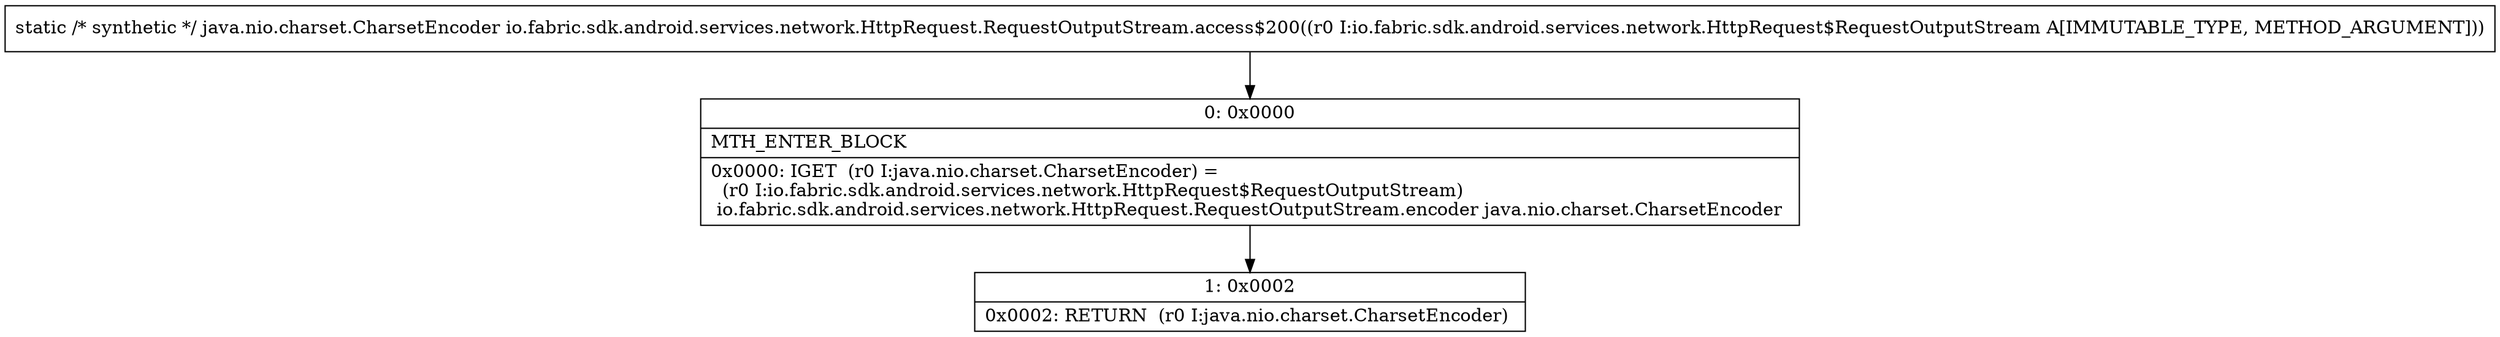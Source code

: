 digraph "CFG forio.fabric.sdk.android.services.network.HttpRequest.RequestOutputStream.access$200(Lio\/fabric\/sdk\/android\/services\/network\/HttpRequest$RequestOutputStream;)Ljava\/nio\/charset\/CharsetEncoder;" {
Node_0 [shape=record,label="{0\:\ 0x0000|MTH_ENTER_BLOCK\l|0x0000: IGET  (r0 I:java.nio.charset.CharsetEncoder) = \l  (r0 I:io.fabric.sdk.android.services.network.HttpRequest$RequestOutputStream)\l io.fabric.sdk.android.services.network.HttpRequest.RequestOutputStream.encoder java.nio.charset.CharsetEncoder \l}"];
Node_1 [shape=record,label="{1\:\ 0x0002|0x0002: RETURN  (r0 I:java.nio.charset.CharsetEncoder) \l}"];
MethodNode[shape=record,label="{static \/* synthetic *\/ java.nio.charset.CharsetEncoder io.fabric.sdk.android.services.network.HttpRequest.RequestOutputStream.access$200((r0 I:io.fabric.sdk.android.services.network.HttpRequest$RequestOutputStream A[IMMUTABLE_TYPE, METHOD_ARGUMENT])) }"];
MethodNode -> Node_0;
Node_0 -> Node_1;
}

